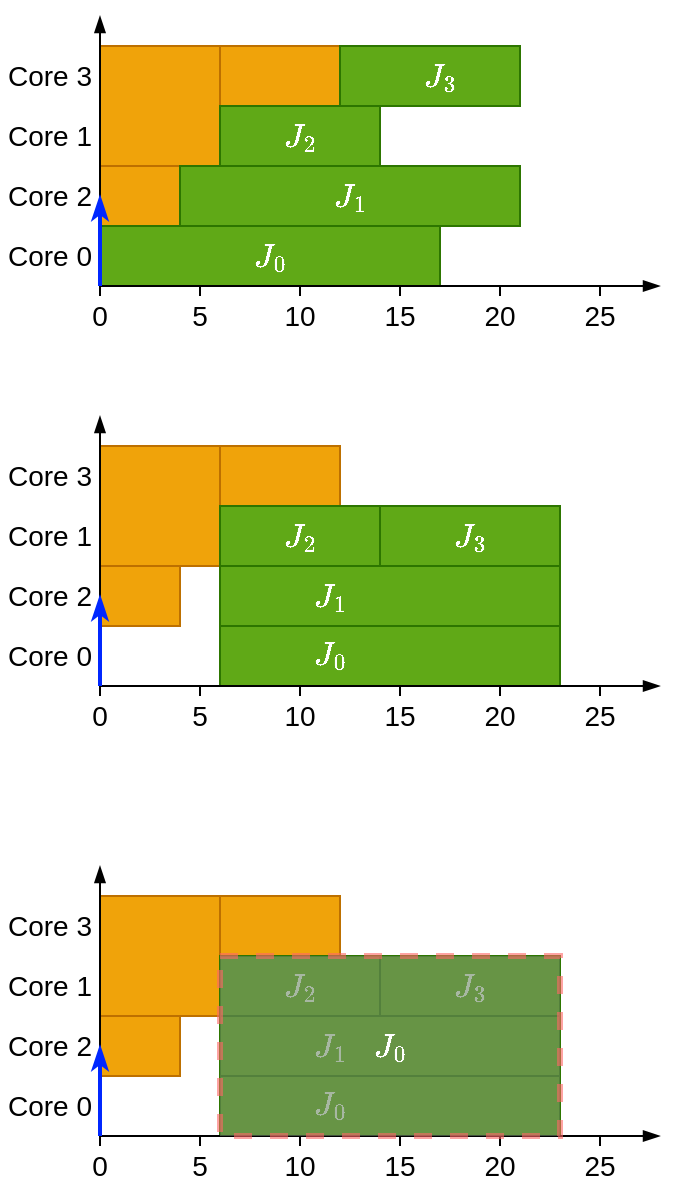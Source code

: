 <mxfile version="12.6.5" type="device"><diagram id="xW1HjvJvRXogK2bOHWA1" name="Page-1"><mxGraphModel dx="981" dy="568" grid="1" gridSize="5" guides="1" tooltips="1" connect="1" arrows="1" fold="1" page="1" pageScale="1" pageWidth="827" pageHeight="1169" math="1" shadow="0"><root><mxCell id="0"/><mxCell id="1" parent="0"/><mxCell id="H2lRXq-8TjMZ1R84Y-Bk-82" value="" style="rounded=0;whiteSpace=wrap;html=1;align=center;fillColor=#f0a30a;strokeColor=#BD7000;fontColor=#ffffff;" vertex="1" parent="1"><mxGeometry x="160" y="340" width="40" height="30" as="geometry"/></mxCell><mxCell id="H2lRXq-8TjMZ1R84Y-Bk-83" value="" style="rounded=0;whiteSpace=wrap;html=1;align=center;fillColor=#f0a30a;strokeColor=#BD7000;fontColor=#ffffff;" vertex="1" parent="1"><mxGeometry x="160" y="280" width="60" height="60" as="geometry"/></mxCell><mxCell id="H2lRXq-8TjMZ1R84Y-Bk-84" value="" style="rounded=0;whiteSpace=wrap;html=1;align=center;fillColor=#f0a30a;strokeColor=#BD7000;fontColor=#ffffff;" vertex="1" parent="1"><mxGeometry x="220" y="280" width="60" height="30" as="geometry"/></mxCell><mxCell id="H2lRXq-8TjMZ1R84Y-Bk-81" value="" style="rounded=0;whiteSpace=wrap;html=1;align=center;fillColor=#f0a30a;strokeColor=#BD7000;fontColor=#ffffff;" vertex="1" parent="1"><mxGeometry x="160" y="540" width="40" height="30" as="geometry"/></mxCell><mxCell id="H2lRXq-8TjMZ1R84Y-Bk-80" value="" style="rounded=0;whiteSpace=wrap;html=1;align=center;fillColor=#f0a30a;strokeColor=#BD7000;fontColor=#ffffff;" vertex="1" parent="1"><mxGeometry x="160" y="480" width="60" height="60" as="geometry"/></mxCell><mxCell id="w63VDMvb9c4T_-8WkTUV-6" value="" style="rounded=0;whiteSpace=wrap;html=1;align=center;fillColor=#60a917;strokeColor=#2D7600;fontColor=#ffffff;" parent="1" vertex="1"><mxGeometry x="280" y="280" width="90" height="30" as="geometry"/></mxCell><mxCell id="w63VDMvb9c4T_-8WkTUV-5" value="" style="rounded=0;whiteSpace=wrap;html=1;align=center;fillColor=#60a917;strokeColor=#2D7600;fontColor=#ffffff;" parent="1" vertex="1"><mxGeometry x="160" y="370" width="170" height="30" as="geometry"/></mxCell><mxCell id="o10MxFnhhUtDkIpokFDR-2" value="" style="endArrow=blockThin;html=1;endFill=1;" parent="1" edge="1"><mxGeometry width="50" height="50" relative="1" as="geometry"><mxPoint x="160" y="400" as="sourcePoint"/><mxPoint x="440" y="400" as="targetPoint"/></mxGeometry></mxCell><mxCell id="o10MxFnhhUtDkIpokFDR-12" value="" style="endArrow=blockThin;html=1;strokeColor=#000000;endFill=1;exitX=0.5;exitY=0;exitDx=0;exitDy=0;" parent="1" source="o10MxFnhhUtDkIpokFDR-19" edge="1"><mxGeometry width="50" height="50" relative="1" as="geometry"><mxPoint x="160" y="370" as="sourcePoint"/><mxPoint x="160" y="265" as="targetPoint"/></mxGeometry></mxCell><mxCell id="o10MxFnhhUtDkIpokFDR-19" value="&lt;div style=&quot;font-size: 14px;&quot;&gt;0&lt;/div&gt;" style="text;html=1;strokeColor=none;fillColor=none;align=center;verticalAlign=middle;whiteSpace=wrap;rounded=0;fontSize=14;" parent="1" vertex="1"><mxGeometry x="150" y="405" width="20" height="20" as="geometry"/></mxCell><mxCell id="o10MxFnhhUtDkIpokFDR-21" value="5" style="text;html=1;strokeColor=none;fillColor=none;align=center;verticalAlign=middle;whiteSpace=wrap;rounded=0;fontSize=14;" parent="1" vertex="1"><mxGeometry x="200" y="405" width="20" height="20" as="geometry"/></mxCell><mxCell id="o10MxFnhhUtDkIpokFDR-22" value="10" style="text;html=1;strokeColor=none;fillColor=none;align=center;verticalAlign=middle;whiteSpace=wrap;rounded=0;fontSize=14;" parent="1" vertex="1"><mxGeometry x="250" y="405" width="20" height="20" as="geometry"/></mxCell><mxCell id="o10MxFnhhUtDkIpokFDR-23" value="15" style="text;html=1;strokeColor=none;fillColor=none;align=center;verticalAlign=middle;whiteSpace=wrap;rounded=0;fontSize=14;" parent="1" vertex="1"><mxGeometry x="300" y="405" width="20" height="20" as="geometry"/></mxCell><mxCell id="o10MxFnhhUtDkIpokFDR-24" value="20" style="text;html=1;strokeColor=none;fillColor=none;align=center;verticalAlign=middle;whiteSpace=wrap;rounded=0;fontSize=14;" parent="1" vertex="1"><mxGeometry x="350" y="405" width="20" height="20" as="geometry"/></mxCell><mxCell id="o10MxFnhhUtDkIpokFDR-32" value="" style="endArrow=classicThin;html=1;strokeColor=#0027FF;fillColor=#0050ef;endFill=1;strokeWidth=2;" parent="1" edge="1"><mxGeometry width="50" height="50" relative="1" as="geometry"><mxPoint x="160" y="400" as="sourcePoint"/><mxPoint x="160" y="355" as="targetPoint"/></mxGeometry></mxCell><mxCell id="o10MxFnhhUtDkIpokFDR-56" value="Core 0" style="text;html=1;strokeColor=none;fillColor=none;align=center;verticalAlign=middle;whiteSpace=wrap;rounded=0;fontSize=14;fontColor=#000000;" parent="1" vertex="1"><mxGeometry x="110" y="375" width="50" height="20" as="geometry"/></mxCell><mxCell id="o10MxFnhhUtDkIpokFDR-57" value="Core 1" style="text;html=1;strokeColor=none;fillColor=none;align=center;verticalAlign=middle;whiteSpace=wrap;rounded=0;fontSize=14;fontColor=#000000;" parent="1" vertex="1"><mxGeometry x="110" y="315" width="50" height="20" as="geometry"/></mxCell><mxCell id="w63VDMvb9c4T_-8WkTUV-1" value="Core 2" style="text;html=1;strokeColor=none;fillColor=none;align=center;verticalAlign=middle;whiteSpace=wrap;rounded=0;fontSize=14;fontColor=#000000;" parent="1" vertex="1"><mxGeometry x="110" y="345" width="50" height="20" as="geometry"/></mxCell><mxCell id="w63VDMvb9c4T_-8WkTUV-2" value="Core 3" style="text;html=1;strokeColor=none;fillColor=none;align=center;verticalAlign=middle;whiteSpace=wrap;rounded=0;fontSize=14;fontColor=#000000;" parent="1" vertex="1"><mxGeometry x="110" y="285" width="50" height="20" as="geometry"/></mxCell><mxCell id="H2lRXq-8TjMZ1R84Y-Bk-1" value="" style="endArrow=none;html=1;" edge="1" parent="1" source="o10MxFnhhUtDkIpokFDR-25"><mxGeometry width="50" height="50" relative="1" as="geometry"><mxPoint x="410" y="430" as="sourcePoint"/><mxPoint x="410" y="400" as="targetPoint"/></mxGeometry></mxCell><mxCell id="o10MxFnhhUtDkIpokFDR-25" value="25" style="text;html=1;strokeColor=none;fillColor=none;align=center;verticalAlign=middle;whiteSpace=wrap;rounded=0;fontSize=14;" parent="1" vertex="1"><mxGeometry x="400" y="405" width="20" height="20" as="geometry"/></mxCell><mxCell id="H2lRXq-8TjMZ1R84Y-Bk-2" value="" style="endArrow=none;html=1;exitX=0.5;exitY=0;exitDx=0;exitDy=0;" edge="1" parent="1" source="o10MxFnhhUtDkIpokFDR-25"><mxGeometry width="50" height="50" relative="1" as="geometry"><mxPoint x="410" y="430" as="sourcePoint"/><mxPoint x="410" y="400" as="targetPoint"/></mxGeometry></mxCell><mxCell id="H2lRXq-8TjMZ1R84Y-Bk-3" value="" style="endArrow=none;html=1;exitX=0.5;exitY=0;exitDx=0;exitDy=0;" edge="1" parent="1" source="o10MxFnhhUtDkIpokFDR-24"><mxGeometry width="50" height="50" relative="1" as="geometry"><mxPoint x="415" y="410" as="sourcePoint"/><mxPoint x="360" y="400" as="targetPoint"/></mxGeometry></mxCell><mxCell id="H2lRXq-8TjMZ1R84Y-Bk-5" value="" style="endArrow=none;html=1;exitX=0.5;exitY=0;exitDx=0;exitDy=0;" edge="1" parent="1" source="o10MxFnhhUtDkIpokFDR-23"><mxGeometry width="50" height="50" relative="1" as="geometry"><mxPoint x="420" y="415" as="sourcePoint"/><mxPoint x="310" y="400" as="targetPoint"/></mxGeometry></mxCell><mxCell id="H2lRXq-8TjMZ1R84Y-Bk-6" value="" style="endArrow=none;html=1;exitX=0.5;exitY=0;exitDx=0;exitDy=0;" edge="1" parent="1" source="o10MxFnhhUtDkIpokFDR-22"><mxGeometry width="50" height="50" relative="1" as="geometry"><mxPoint x="315" y="410" as="sourcePoint"/><mxPoint x="260" y="400" as="targetPoint"/></mxGeometry></mxCell><mxCell id="H2lRXq-8TjMZ1R84Y-Bk-7" value="" style="endArrow=none;html=1;exitX=0.5;exitY=0;exitDx=0;exitDy=0;" edge="1" parent="1" source="o10MxFnhhUtDkIpokFDR-21"><mxGeometry width="50" height="50" relative="1" as="geometry"><mxPoint x="320" y="415" as="sourcePoint"/><mxPoint x="210" y="400" as="targetPoint"/></mxGeometry></mxCell><mxCell id="H2lRXq-8TjMZ1R84Y-Bk-9" value="" style="rounded=0;whiteSpace=wrap;html=1;align=center;fillColor=#60a917;strokeColor=#2D7600;fontColor=#ffffff;" vertex="1" parent="1"><mxGeometry x="220" y="310" width="80" height="30" as="geometry"/></mxCell><mxCell id="H2lRXq-8TjMZ1R84Y-Bk-11" value="$$J_0$$" style="text;html=1;align=center;verticalAlign=middle;whiteSpace=wrap;rounded=0;fontSize=14;fontColor=#FFFFFF;" vertex="1" parent="1"><mxGeometry x="220" y="375" width="50" height="20" as="geometry"/></mxCell><mxCell id="H2lRXq-8TjMZ1R84Y-Bk-13" value="$$J_2$$" style="text;html=1;align=center;verticalAlign=middle;whiteSpace=wrap;rounded=0;fontSize=14;fontColor=#FFFFFF;" vertex="1" parent="1"><mxGeometry x="235" y="315" width="50" height="20" as="geometry"/></mxCell><mxCell id="H2lRXq-8TjMZ1R84Y-Bk-14" value="$$J_3$$" style="text;html=1;align=center;verticalAlign=middle;whiteSpace=wrap;rounded=0;fontSize=14;fontColor=#FFFFFF;" vertex="1" parent="1"><mxGeometry x="305" y="285" width="50" height="20" as="geometry"/></mxCell><mxCell id="H2lRXq-8TjMZ1R84Y-Bk-52" value="" style="rounded=0;whiteSpace=wrap;html=1;align=center;fillColor=#f0a30a;strokeColor=#BD7000;fontColor=#ffffff;" vertex="1" parent="1"><mxGeometry x="220" y="480" width="60" height="30" as="geometry"/></mxCell><mxCell id="H2lRXq-8TjMZ1R84Y-Bk-53" value="" style="rounded=0;whiteSpace=wrap;html=1;align=center;fillColor=#60a917;strokeColor=#2D7600;fontColor=#ffffff;" vertex="1" parent="1"><mxGeometry x="220" y="540" width="170" height="30" as="geometry"/></mxCell><mxCell id="H2lRXq-8TjMZ1R84Y-Bk-54" value="" style="rounded=0;whiteSpace=wrap;html=1;align=center;fillColor=#60a917;strokeColor=#2D7600;fontColor=#ffffff;" vertex="1" parent="1"><mxGeometry x="300" y="510" width="90" height="30" as="geometry"/></mxCell><mxCell id="H2lRXq-8TjMZ1R84Y-Bk-55" value="" style="rounded=0;whiteSpace=wrap;html=1;align=center;fillColor=#60a917;strokeColor=#2D7600;fontColor=#ffffff;" vertex="1" parent="1"><mxGeometry x="220" y="570" width="170" height="30" as="geometry"/></mxCell><mxCell id="H2lRXq-8TjMZ1R84Y-Bk-56" value="" style="endArrow=blockThin;html=1;endFill=1;" edge="1" parent="1"><mxGeometry width="50" height="50" relative="1" as="geometry"><mxPoint x="160" y="600" as="sourcePoint"/><mxPoint x="440" y="600" as="targetPoint"/></mxGeometry></mxCell><mxCell id="H2lRXq-8TjMZ1R84Y-Bk-57" value="" style="endArrow=blockThin;html=1;strokeColor=#000000;endFill=1;exitX=0.5;exitY=0;exitDx=0;exitDy=0;" edge="1" parent="1" source="H2lRXq-8TjMZ1R84Y-Bk-58"><mxGeometry width="50" height="50" relative="1" as="geometry"><mxPoint x="160" y="570" as="sourcePoint"/><mxPoint x="160" y="465" as="targetPoint"/></mxGeometry></mxCell><mxCell id="H2lRXq-8TjMZ1R84Y-Bk-58" value="&lt;div style=&quot;font-size: 14px;&quot;&gt;0&lt;/div&gt;" style="text;html=1;strokeColor=none;fillColor=none;align=center;verticalAlign=middle;whiteSpace=wrap;rounded=0;fontSize=14;" vertex="1" parent="1"><mxGeometry x="150" y="605" width="20" height="20" as="geometry"/></mxCell><mxCell id="H2lRXq-8TjMZ1R84Y-Bk-59" value="5" style="text;html=1;strokeColor=none;fillColor=none;align=center;verticalAlign=middle;whiteSpace=wrap;rounded=0;fontSize=14;" vertex="1" parent="1"><mxGeometry x="200" y="605" width="20" height="20" as="geometry"/></mxCell><mxCell id="H2lRXq-8TjMZ1R84Y-Bk-60" value="10" style="text;html=1;strokeColor=none;fillColor=none;align=center;verticalAlign=middle;whiteSpace=wrap;rounded=0;fontSize=14;" vertex="1" parent="1"><mxGeometry x="250" y="605" width="20" height="20" as="geometry"/></mxCell><mxCell id="H2lRXq-8TjMZ1R84Y-Bk-61" value="15" style="text;html=1;strokeColor=none;fillColor=none;align=center;verticalAlign=middle;whiteSpace=wrap;rounded=0;fontSize=14;" vertex="1" parent="1"><mxGeometry x="300" y="605" width="20" height="20" as="geometry"/></mxCell><mxCell id="H2lRXq-8TjMZ1R84Y-Bk-62" value="20" style="text;html=1;strokeColor=none;fillColor=none;align=center;verticalAlign=middle;whiteSpace=wrap;rounded=0;fontSize=14;" vertex="1" parent="1"><mxGeometry x="350" y="605" width="20" height="20" as="geometry"/></mxCell><mxCell id="H2lRXq-8TjMZ1R84Y-Bk-63" value="" style="endArrow=classicThin;html=1;strokeColor=#0027FF;fillColor=#0050ef;endFill=1;strokeWidth=2;" edge="1" parent="1"><mxGeometry width="50" height="50" relative="1" as="geometry"><mxPoint x="160" y="600" as="sourcePoint"/><mxPoint x="160" y="555" as="targetPoint"/></mxGeometry></mxCell><mxCell id="H2lRXq-8TjMZ1R84Y-Bk-64" value="Core 0" style="text;html=1;strokeColor=none;fillColor=none;align=center;verticalAlign=middle;whiteSpace=wrap;rounded=0;fontSize=14;fontColor=#000000;" vertex="1" parent="1"><mxGeometry x="110" y="575" width="50" height="20" as="geometry"/></mxCell><mxCell id="H2lRXq-8TjMZ1R84Y-Bk-65" value="Core 1" style="text;html=1;strokeColor=none;fillColor=none;align=center;verticalAlign=middle;whiteSpace=wrap;rounded=0;fontSize=14;fontColor=#000000;" vertex="1" parent="1"><mxGeometry x="110" y="515" width="50" height="20" as="geometry"/></mxCell><mxCell id="H2lRXq-8TjMZ1R84Y-Bk-66" value="Core 2" style="text;html=1;strokeColor=none;fillColor=none;align=center;verticalAlign=middle;whiteSpace=wrap;rounded=0;fontSize=14;fontColor=#000000;" vertex="1" parent="1"><mxGeometry x="110" y="545" width="50" height="20" as="geometry"/></mxCell><mxCell id="H2lRXq-8TjMZ1R84Y-Bk-67" value="Core 3" style="text;html=1;strokeColor=none;fillColor=none;align=center;verticalAlign=middle;whiteSpace=wrap;rounded=0;fontSize=14;fontColor=#000000;" vertex="1" parent="1"><mxGeometry x="110" y="485" width="50" height="20" as="geometry"/></mxCell><mxCell id="H2lRXq-8TjMZ1R84Y-Bk-68" value="" style="endArrow=none;html=1;" edge="1" parent="1" source="H2lRXq-8TjMZ1R84Y-Bk-69"><mxGeometry width="50" height="50" relative="1" as="geometry"><mxPoint x="410" y="630" as="sourcePoint"/><mxPoint x="410" y="600" as="targetPoint"/></mxGeometry></mxCell><mxCell id="H2lRXq-8TjMZ1R84Y-Bk-69" value="25" style="text;html=1;strokeColor=none;fillColor=none;align=center;verticalAlign=middle;whiteSpace=wrap;rounded=0;fontSize=14;" vertex="1" parent="1"><mxGeometry x="400" y="605" width="20" height="20" as="geometry"/></mxCell><mxCell id="H2lRXq-8TjMZ1R84Y-Bk-70" value="" style="endArrow=none;html=1;exitX=0.5;exitY=0;exitDx=0;exitDy=0;" edge="1" parent="1" source="H2lRXq-8TjMZ1R84Y-Bk-69"><mxGeometry width="50" height="50" relative="1" as="geometry"><mxPoint x="410" y="630" as="sourcePoint"/><mxPoint x="410" y="600" as="targetPoint"/></mxGeometry></mxCell><mxCell id="H2lRXq-8TjMZ1R84Y-Bk-71" value="" style="endArrow=none;html=1;exitX=0.5;exitY=0;exitDx=0;exitDy=0;" edge="1" parent="1" source="H2lRXq-8TjMZ1R84Y-Bk-62"><mxGeometry width="50" height="50" relative="1" as="geometry"><mxPoint x="415" y="610" as="sourcePoint"/><mxPoint x="360" y="600" as="targetPoint"/></mxGeometry></mxCell><mxCell id="H2lRXq-8TjMZ1R84Y-Bk-72" value="" style="endArrow=none;html=1;exitX=0.5;exitY=0;exitDx=0;exitDy=0;" edge="1" parent="1" source="H2lRXq-8TjMZ1R84Y-Bk-61"><mxGeometry width="50" height="50" relative="1" as="geometry"><mxPoint x="420" y="615" as="sourcePoint"/><mxPoint x="310.0" y="600" as="targetPoint"/></mxGeometry></mxCell><mxCell id="H2lRXq-8TjMZ1R84Y-Bk-73" value="" style="endArrow=none;html=1;exitX=0.5;exitY=0;exitDx=0;exitDy=0;" edge="1" parent="1" source="H2lRXq-8TjMZ1R84Y-Bk-60"><mxGeometry width="50" height="50" relative="1" as="geometry"><mxPoint x="315" y="610" as="sourcePoint"/><mxPoint x="260" y="600" as="targetPoint"/></mxGeometry></mxCell><mxCell id="H2lRXq-8TjMZ1R84Y-Bk-74" value="" style="endArrow=none;html=1;exitX=0.5;exitY=0;exitDx=0;exitDy=0;" edge="1" parent="1" source="H2lRXq-8TjMZ1R84Y-Bk-59"><mxGeometry width="50" height="50" relative="1" as="geometry"><mxPoint x="320" y="615" as="sourcePoint"/><mxPoint x="210" y="600" as="targetPoint"/></mxGeometry></mxCell><mxCell id="H2lRXq-8TjMZ1R84Y-Bk-75" value="" style="rounded=0;whiteSpace=wrap;html=1;align=center;fillColor=#60a917;strokeColor=#2D7600;fontColor=#ffffff;" vertex="1" parent="1"><mxGeometry x="220" y="510" width="80" height="30" as="geometry"/></mxCell><mxCell id="H2lRXq-8TjMZ1R84Y-Bk-76" value="$$J_0$$" style="text;html=1;align=center;verticalAlign=middle;whiteSpace=wrap;rounded=0;fontSize=14;fontColor=#FFFFFF;" vertex="1" parent="1"><mxGeometry x="250" y="574.19" width="50" height="20" as="geometry"/></mxCell><mxCell id="H2lRXq-8TjMZ1R84Y-Bk-77" value="$$J_1$$" style="text;html=1;align=center;verticalAlign=middle;whiteSpace=wrap;rounded=0;fontSize=14;fontColor=#FFFFFF;" vertex="1" parent="1"><mxGeometry x="250" y="545" width="50" height="20" as="geometry"/></mxCell><mxCell id="H2lRXq-8TjMZ1R84Y-Bk-78" value="$$J_2$$" style="text;html=1;align=center;verticalAlign=middle;whiteSpace=wrap;rounded=0;fontSize=14;fontColor=#FFFFFF;" vertex="1" parent="1"><mxGeometry x="235" y="515" width="50" height="20" as="geometry"/></mxCell><mxCell id="H2lRXq-8TjMZ1R84Y-Bk-79" value="$$J_3$$" style="text;html=1;align=center;verticalAlign=middle;whiteSpace=wrap;rounded=0;fontSize=14;fontColor=#FFFFFF;" vertex="1" parent="1"><mxGeometry x="320" y="515" width="50" height="20" as="geometry"/></mxCell><mxCell id="H2lRXq-8TjMZ1R84Y-Bk-85" value="" style="rounded=0;whiteSpace=wrap;html=1;align=center;fillColor=#60a917;strokeColor=#2D7600;fontColor=#ffffff;" vertex="1" parent="1"><mxGeometry x="200" y="340" width="170" height="30" as="geometry"/></mxCell><mxCell id="H2lRXq-8TjMZ1R84Y-Bk-86" value="$$J_1$$" style="text;html=1;align=center;verticalAlign=middle;whiteSpace=wrap;rounded=0;fontSize=14;fontColor=#FFFFFF;" vertex="1" parent="1"><mxGeometry x="260" y="345" width="50" height="20" as="geometry"/></mxCell><mxCell id="H2lRXq-8TjMZ1R84Y-Bk-87" value="" style="rounded=0;whiteSpace=wrap;html=1;align=center;fillColor=#f0a30a;strokeColor=#BD7000;fontColor=#ffffff;" vertex="1" parent="1"><mxGeometry x="160" y="765" width="40" height="30" as="geometry"/></mxCell><mxCell id="H2lRXq-8TjMZ1R84Y-Bk-88" value="" style="rounded=0;whiteSpace=wrap;html=1;align=center;fillColor=#f0a30a;strokeColor=#BD7000;fontColor=#ffffff;" vertex="1" parent="1"><mxGeometry x="160" y="705" width="60" height="60" as="geometry"/></mxCell><mxCell id="H2lRXq-8TjMZ1R84Y-Bk-89" value="" style="rounded=0;whiteSpace=wrap;html=1;align=center;fillColor=#f0a30a;strokeColor=#BD7000;fontColor=#ffffff;" vertex="1" parent="1"><mxGeometry x="220" y="705" width="60" height="30" as="geometry"/></mxCell><mxCell id="H2lRXq-8TjMZ1R84Y-Bk-90" value="" style="rounded=0;whiteSpace=wrap;html=1;align=center;fillColor=#60a917;strokeColor=#2D7600;fontColor=#ffffff;" vertex="1" parent="1"><mxGeometry x="220" y="765" width="170" height="30" as="geometry"/></mxCell><mxCell id="H2lRXq-8TjMZ1R84Y-Bk-91" value="" style="rounded=0;whiteSpace=wrap;html=1;align=center;fillColor=#60a917;strokeColor=#2D7600;fontColor=#ffffff;" vertex="1" parent="1"><mxGeometry x="300" y="735" width="90" height="30" as="geometry"/></mxCell><mxCell id="H2lRXq-8TjMZ1R84Y-Bk-92" value="" style="rounded=0;whiteSpace=wrap;html=1;align=center;fillColor=#60a917;strokeColor=#2D7600;fontColor=#ffffff;" vertex="1" parent="1"><mxGeometry x="220" y="795" width="170" height="30" as="geometry"/></mxCell><mxCell id="H2lRXq-8TjMZ1R84Y-Bk-93" value="" style="endArrow=blockThin;html=1;endFill=1;" edge="1" parent="1"><mxGeometry width="50" height="50" relative="1" as="geometry"><mxPoint x="160" y="825" as="sourcePoint"/><mxPoint x="440" y="825" as="targetPoint"/></mxGeometry></mxCell><mxCell id="H2lRXq-8TjMZ1R84Y-Bk-94" value="" style="endArrow=blockThin;html=1;strokeColor=#000000;endFill=1;exitX=0.5;exitY=0;exitDx=0;exitDy=0;" edge="1" parent="1" source="H2lRXq-8TjMZ1R84Y-Bk-95"><mxGeometry width="50" height="50" relative="1" as="geometry"><mxPoint x="160" y="795" as="sourcePoint"/><mxPoint x="160" y="690" as="targetPoint"/></mxGeometry></mxCell><mxCell id="H2lRXq-8TjMZ1R84Y-Bk-95" value="&lt;div style=&quot;font-size: 14px;&quot;&gt;0&lt;/div&gt;" style="text;html=1;strokeColor=none;fillColor=none;align=center;verticalAlign=middle;whiteSpace=wrap;rounded=0;fontSize=14;" vertex="1" parent="1"><mxGeometry x="150" y="830" width="20" height="20" as="geometry"/></mxCell><mxCell id="H2lRXq-8TjMZ1R84Y-Bk-96" value="5" style="text;html=1;strokeColor=none;fillColor=none;align=center;verticalAlign=middle;whiteSpace=wrap;rounded=0;fontSize=14;" vertex="1" parent="1"><mxGeometry x="200" y="830" width="20" height="20" as="geometry"/></mxCell><mxCell id="H2lRXq-8TjMZ1R84Y-Bk-97" value="10" style="text;html=1;strokeColor=none;fillColor=none;align=center;verticalAlign=middle;whiteSpace=wrap;rounded=0;fontSize=14;" vertex="1" parent="1"><mxGeometry x="250" y="830" width="20" height="20" as="geometry"/></mxCell><mxCell id="H2lRXq-8TjMZ1R84Y-Bk-98" value="15" style="text;html=1;strokeColor=none;fillColor=none;align=center;verticalAlign=middle;whiteSpace=wrap;rounded=0;fontSize=14;" vertex="1" parent="1"><mxGeometry x="300" y="830" width="20" height="20" as="geometry"/></mxCell><mxCell id="H2lRXq-8TjMZ1R84Y-Bk-99" value="20" style="text;html=1;strokeColor=none;fillColor=none;align=center;verticalAlign=middle;whiteSpace=wrap;rounded=0;fontSize=14;" vertex="1" parent="1"><mxGeometry x="350" y="830" width="20" height="20" as="geometry"/></mxCell><mxCell id="H2lRXq-8TjMZ1R84Y-Bk-100" value="" style="endArrow=classicThin;html=1;strokeColor=#0027FF;fillColor=#0050ef;endFill=1;strokeWidth=2;" edge="1" parent="1"><mxGeometry width="50" height="50" relative="1" as="geometry"><mxPoint x="160" y="825" as="sourcePoint"/><mxPoint x="160" y="780" as="targetPoint"/></mxGeometry></mxCell><mxCell id="H2lRXq-8TjMZ1R84Y-Bk-101" value="Core 0" style="text;html=1;strokeColor=none;fillColor=none;align=center;verticalAlign=middle;whiteSpace=wrap;rounded=0;fontSize=14;fontColor=#000000;" vertex="1" parent="1"><mxGeometry x="110" y="800" width="50" height="20" as="geometry"/></mxCell><mxCell id="H2lRXq-8TjMZ1R84Y-Bk-102" value="Core 1" style="text;html=1;strokeColor=none;fillColor=none;align=center;verticalAlign=middle;whiteSpace=wrap;rounded=0;fontSize=14;fontColor=#000000;" vertex="1" parent="1"><mxGeometry x="110" y="740" width="50" height="20" as="geometry"/></mxCell><mxCell id="H2lRXq-8TjMZ1R84Y-Bk-103" value="Core 2" style="text;html=1;strokeColor=none;fillColor=none;align=center;verticalAlign=middle;whiteSpace=wrap;rounded=0;fontSize=14;fontColor=#000000;" vertex="1" parent="1"><mxGeometry x="110" y="770" width="50" height="20" as="geometry"/></mxCell><mxCell id="H2lRXq-8TjMZ1R84Y-Bk-104" value="Core 3" style="text;html=1;strokeColor=none;fillColor=none;align=center;verticalAlign=middle;whiteSpace=wrap;rounded=0;fontSize=14;fontColor=#000000;" vertex="1" parent="1"><mxGeometry x="110" y="710" width="50" height="20" as="geometry"/></mxCell><mxCell id="H2lRXq-8TjMZ1R84Y-Bk-105" value="" style="endArrow=none;html=1;" edge="1" parent="1" source="H2lRXq-8TjMZ1R84Y-Bk-106"><mxGeometry width="50" height="50" relative="1" as="geometry"><mxPoint x="410" y="855" as="sourcePoint"/><mxPoint x="410" y="825" as="targetPoint"/></mxGeometry></mxCell><mxCell id="H2lRXq-8TjMZ1R84Y-Bk-106" value="25" style="text;html=1;strokeColor=none;fillColor=none;align=center;verticalAlign=middle;whiteSpace=wrap;rounded=0;fontSize=14;" vertex="1" parent="1"><mxGeometry x="400" y="830" width="20" height="20" as="geometry"/></mxCell><mxCell id="H2lRXq-8TjMZ1R84Y-Bk-107" value="" style="endArrow=none;html=1;exitX=0.5;exitY=0;exitDx=0;exitDy=0;" edge="1" parent="1" source="H2lRXq-8TjMZ1R84Y-Bk-106"><mxGeometry width="50" height="50" relative="1" as="geometry"><mxPoint x="410" y="855" as="sourcePoint"/><mxPoint x="410" y="825" as="targetPoint"/></mxGeometry></mxCell><mxCell id="H2lRXq-8TjMZ1R84Y-Bk-108" value="" style="endArrow=none;html=1;exitX=0.5;exitY=0;exitDx=0;exitDy=0;" edge="1" parent="1" source="H2lRXq-8TjMZ1R84Y-Bk-99"><mxGeometry width="50" height="50" relative="1" as="geometry"><mxPoint x="415" y="835" as="sourcePoint"/><mxPoint x="360" y="825" as="targetPoint"/></mxGeometry></mxCell><mxCell id="H2lRXq-8TjMZ1R84Y-Bk-109" value="" style="endArrow=none;html=1;exitX=0.5;exitY=0;exitDx=0;exitDy=0;" edge="1" parent="1" source="H2lRXq-8TjMZ1R84Y-Bk-98"><mxGeometry width="50" height="50" relative="1" as="geometry"><mxPoint x="420" y="840" as="sourcePoint"/><mxPoint x="310" y="825" as="targetPoint"/></mxGeometry></mxCell><mxCell id="H2lRXq-8TjMZ1R84Y-Bk-110" value="" style="endArrow=none;html=1;exitX=0.5;exitY=0;exitDx=0;exitDy=0;" edge="1" parent="1" source="H2lRXq-8TjMZ1R84Y-Bk-97"><mxGeometry width="50" height="50" relative="1" as="geometry"><mxPoint x="315" y="835" as="sourcePoint"/><mxPoint x="260" y="825" as="targetPoint"/></mxGeometry></mxCell><mxCell id="H2lRXq-8TjMZ1R84Y-Bk-111" value="" style="endArrow=none;html=1;exitX=0.5;exitY=0;exitDx=0;exitDy=0;" edge="1" parent="1" source="H2lRXq-8TjMZ1R84Y-Bk-96"><mxGeometry width="50" height="50" relative="1" as="geometry"><mxPoint x="320" y="840" as="sourcePoint"/><mxPoint x="210" y="825" as="targetPoint"/></mxGeometry></mxCell><mxCell id="H2lRXq-8TjMZ1R84Y-Bk-112" value="" style="rounded=0;whiteSpace=wrap;html=1;align=center;fillColor=#60a917;strokeColor=#2D7600;fontColor=#ffffff;" vertex="1" parent="1"><mxGeometry x="220" y="735" width="80" height="30" as="geometry"/></mxCell><mxCell id="H2lRXq-8TjMZ1R84Y-Bk-113" value="$$J_0$$" style="text;html=1;align=center;verticalAlign=middle;whiteSpace=wrap;rounded=0;fontSize=14;fontColor=#FFFFFF;" vertex="1" parent="1"><mxGeometry x="250" y="799.19" width="50" height="20" as="geometry"/></mxCell><mxCell id="H2lRXq-8TjMZ1R84Y-Bk-114" value="$$J_1$$" style="text;html=1;align=center;verticalAlign=middle;whiteSpace=wrap;rounded=0;fontSize=14;fontColor=#FFFFFF;" vertex="1" parent="1"><mxGeometry x="250" y="770" width="50" height="20" as="geometry"/></mxCell><mxCell id="H2lRXq-8TjMZ1R84Y-Bk-115" value="$$J_2$$" style="text;html=1;align=center;verticalAlign=middle;whiteSpace=wrap;rounded=0;fontSize=14;fontColor=#FFFFFF;" vertex="1" parent="1"><mxGeometry x="235" y="740" width="50" height="20" as="geometry"/></mxCell><mxCell id="H2lRXq-8TjMZ1R84Y-Bk-116" value="$$J_3$$" style="text;html=1;align=center;verticalAlign=middle;whiteSpace=wrap;rounded=0;fontSize=14;fontColor=#FFFFFF;" vertex="1" parent="1"><mxGeometry x="320" y="740" width="50" height="20" as="geometry"/></mxCell><mxCell id="H2lRXq-8TjMZ1R84Y-Bk-49" value="" style="rounded=0;whiteSpace=wrap;html=1;align=center;fillColor=#6d8764;strokeColor=#FF6666;fontColor=#ffffff;opacity=60;dashed=1;strokeWidth=3;perimeterSpacing=0;" vertex="1" parent="1"><mxGeometry x="220" y="735" width="170" height="90" as="geometry"/></mxCell><mxCell id="H2lRXq-8TjMZ1R84Y-Bk-50" value="$$J_0$$" style="text;html=1;align=center;verticalAlign=middle;whiteSpace=wrap;rounded=0;fontSize=14;fontColor=#FFFFFF;" vertex="1" parent="1"><mxGeometry x="280" y="770" width="50" height="20" as="geometry"/></mxCell></root></mxGraphModel></diagram></mxfile>